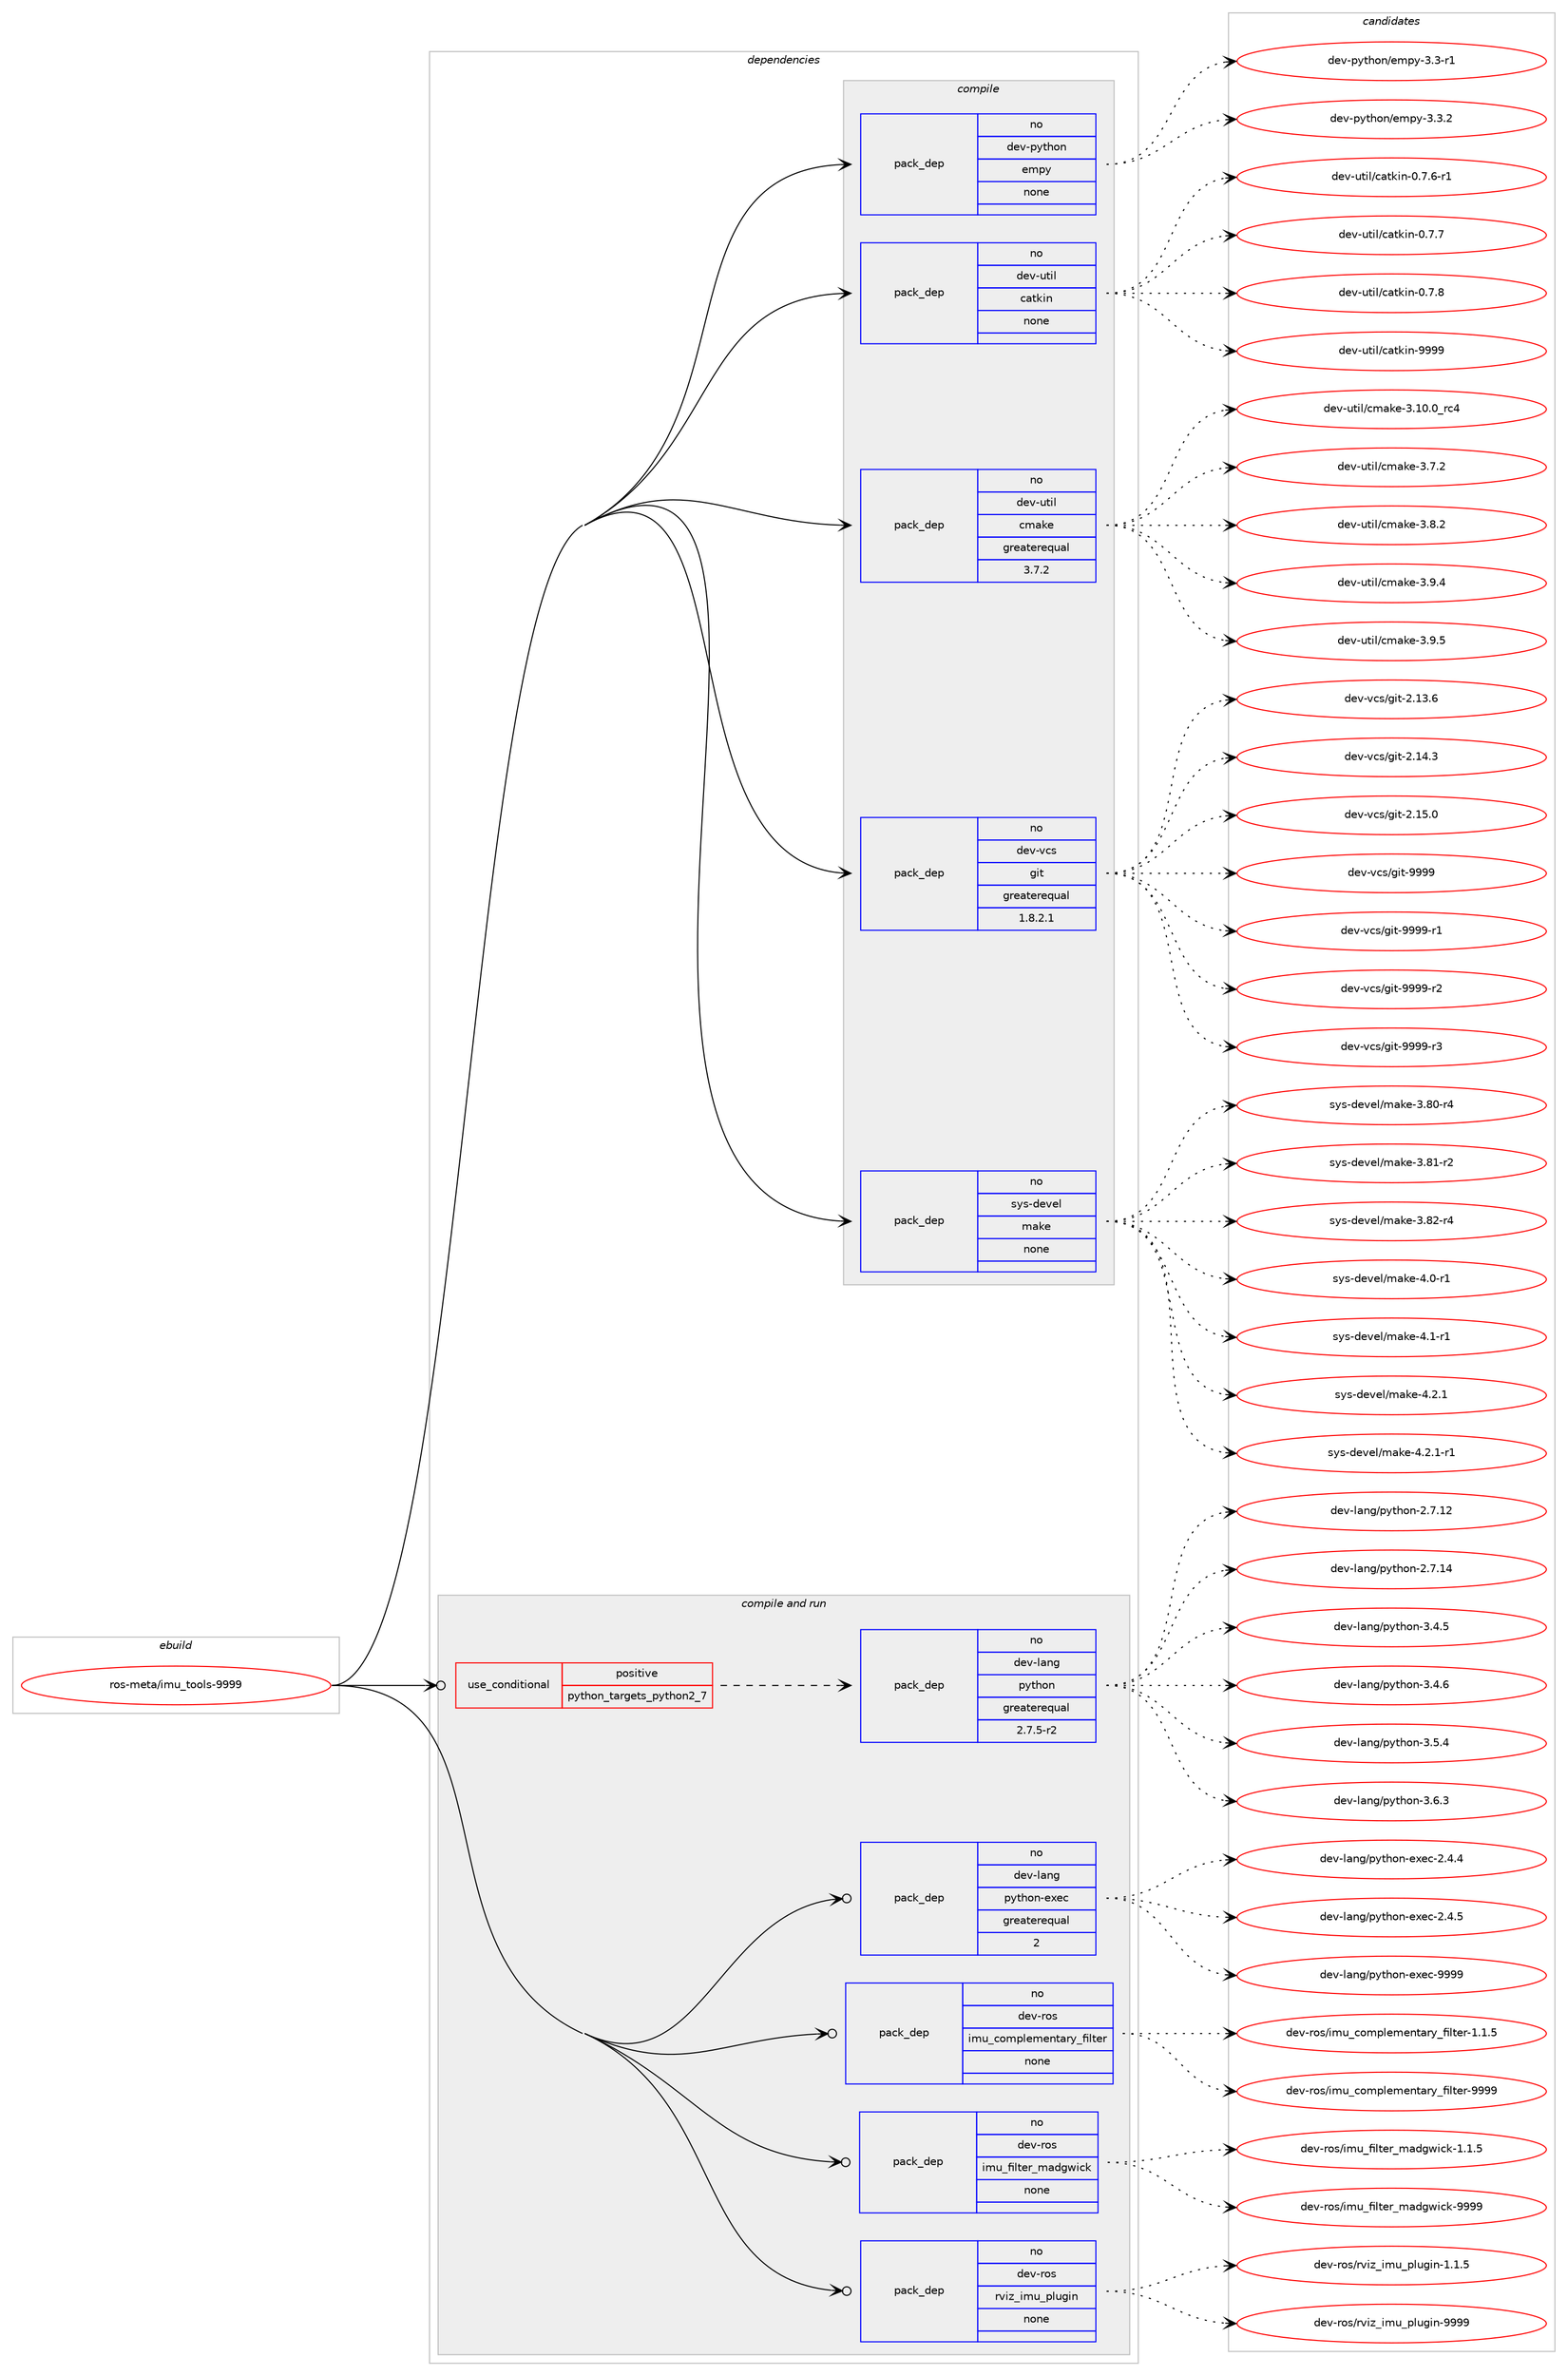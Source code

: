 digraph prolog {

# *************
# Graph options
# *************

newrank=true;
concentrate=true;
compound=true;
graph [rankdir=LR,fontname=Helvetica,fontsize=10,ranksep=1.5];#, ranksep=2.5, nodesep=0.2];
edge  [arrowhead=vee];
node  [fontname=Helvetica,fontsize=10];

# **********
# The ebuild
# **********

subgraph cluster_leftcol {
color=gray;
rank=same;
label=<<i>ebuild</i>>;
id [label="ros-meta/imu_tools-9999", color=red, width=4, href="../ros-meta/imu_tools-9999.svg"];
}

# ****************
# The dependencies
# ****************

subgraph cluster_midcol {
color=gray;
label=<<i>dependencies</i>>;
subgraph cluster_compile {
fillcolor="#eeeeee";
style=filled;
label=<<i>compile</i>>;
subgraph pack325152 {
dependency441801 [label=<<TABLE BORDER="0" CELLBORDER="1" CELLSPACING="0" CELLPADDING="4" WIDTH="220"><TR><TD ROWSPAN="6" CELLPADDING="30">pack_dep</TD></TR><TR><TD WIDTH="110">no</TD></TR><TR><TD>dev-python</TD></TR><TR><TD>empy</TD></TR><TR><TD>none</TD></TR><TR><TD></TD></TR></TABLE>>, shape=none, color=blue];
}
id:e -> dependency441801:w [weight=20,style="solid",arrowhead="vee"];
subgraph pack325153 {
dependency441802 [label=<<TABLE BORDER="0" CELLBORDER="1" CELLSPACING="0" CELLPADDING="4" WIDTH="220"><TR><TD ROWSPAN="6" CELLPADDING="30">pack_dep</TD></TR><TR><TD WIDTH="110">no</TD></TR><TR><TD>dev-util</TD></TR><TR><TD>catkin</TD></TR><TR><TD>none</TD></TR><TR><TD></TD></TR></TABLE>>, shape=none, color=blue];
}
id:e -> dependency441802:w [weight=20,style="solid",arrowhead="vee"];
subgraph pack325154 {
dependency441803 [label=<<TABLE BORDER="0" CELLBORDER="1" CELLSPACING="0" CELLPADDING="4" WIDTH="220"><TR><TD ROWSPAN="6" CELLPADDING="30">pack_dep</TD></TR><TR><TD WIDTH="110">no</TD></TR><TR><TD>dev-util</TD></TR><TR><TD>cmake</TD></TR><TR><TD>greaterequal</TD></TR><TR><TD>3.7.2</TD></TR></TABLE>>, shape=none, color=blue];
}
id:e -> dependency441803:w [weight=20,style="solid",arrowhead="vee"];
subgraph pack325155 {
dependency441804 [label=<<TABLE BORDER="0" CELLBORDER="1" CELLSPACING="0" CELLPADDING="4" WIDTH="220"><TR><TD ROWSPAN="6" CELLPADDING="30">pack_dep</TD></TR><TR><TD WIDTH="110">no</TD></TR><TR><TD>dev-vcs</TD></TR><TR><TD>git</TD></TR><TR><TD>greaterequal</TD></TR><TR><TD>1.8.2.1</TD></TR></TABLE>>, shape=none, color=blue];
}
id:e -> dependency441804:w [weight=20,style="solid",arrowhead="vee"];
subgraph pack325156 {
dependency441805 [label=<<TABLE BORDER="0" CELLBORDER="1" CELLSPACING="0" CELLPADDING="4" WIDTH="220"><TR><TD ROWSPAN="6" CELLPADDING="30">pack_dep</TD></TR><TR><TD WIDTH="110">no</TD></TR><TR><TD>sys-devel</TD></TR><TR><TD>make</TD></TR><TR><TD>none</TD></TR><TR><TD></TD></TR></TABLE>>, shape=none, color=blue];
}
id:e -> dependency441805:w [weight=20,style="solid",arrowhead="vee"];
}
subgraph cluster_compileandrun {
fillcolor="#eeeeee";
style=filled;
label=<<i>compile and run</i>>;
subgraph cond109000 {
dependency441806 [label=<<TABLE BORDER="0" CELLBORDER="1" CELLSPACING="0" CELLPADDING="4"><TR><TD ROWSPAN="3" CELLPADDING="10">use_conditional</TD></TR><TR><TD>positive</TD></TR><TR><TD>python_targets_python2_7</TD></TR></TABLE>>, shape=none, color=red];
subgraph pack325157 {
dependency441807 [label=<<TABLE BORDER="0" CELLBORDER="1" CELLSPACING="0" CELLPADDING="4" WIDTH="220"><TR><TD ROWSPAN="6" CELLPADDING="30">pack_dep</TD></TR><TR><TD WIDTH="110">no</TD></TR><TR><TD>dev-lang</TD></TR><TR><TD>python</TD></TR><TR><TD>greaterequal</TD></TR><TR><TD>2.7.5-r2</TD></TR></TABLE>>, shape=none, color=blue];
}
dependency441806:e -> dependency441807:w [weight=20,style="dashed",arrowhead="vee"];
}
id:e -> dependency441806:w [weight=20,style="solid",arrowhead="odotvee"];
subgraph pack325158 {
dependency441808 [label=<<TABLE BORDER="0" CELLBORDER="1" CELLSPACING="0" CELLPADDING="4" WIDTH="220"><TR><TD ROWSPAN="6" CELLPADDING="30">pack_dep</TD></TR><TR><TD WIDTH="110">no</TD></TR><TR><TD>dev-lang</TD></TR><TR><TD>python-exec</TD></TR><TR><TD>greaterequal</TD></TR><TR><TD>2</TD></TR></TABLE>>, shape=none, color=blue];
}
id:e -> dependency441808:w [weight=20,style="solid",arrowhead="odotvee"];
subgraph pack325159 {
dependency441809 [label=<<TABLE BORDER="0" CELLBORDER="1" CELLSPACING="0" CELLPADDING="4" WIDTH="220"><TR><TD ROWSPAN="6" CELLPADDING="30">pack_dep</TD></TR><TR><TD WIDTH="110">no</TD></TR><TR><TD>dev-ros</TD></TR><TR><TD>imu_complementary_filter</TD></TR><TR><TD>none</TD></TR><TR><TD></TD></TR></TABLE>>, shape=none, color=blue];
}
id:e -> dependency441809:w [weight=20,style="solid",arrowhead="odotvee"];
subgraph pack325160 {
dependency441810 [label=<<TABLE BORDER="0" CELLBORDER="1" CELLSPACING="0" CELLPADDING="4" WIDTH="220"><TR><TD ROWSPAN="6" CELLPADDING="30">pack_dep</TD></TR><TR><TD WIDTH="110">no</TD></TR><TR><TD>dev-ros</TD></TR><TR><TD>imu_filter_madgwick</TD></TR><TR><TD>none</TD></TR><TR><TD></TD></TR></TABLE>>, shape=none, color=blue];
}
id:e -> dependency441810:w [weight=20,style="solid",arrowhead="odotvee"];
subgraph pack325161 {
dependency441811 [label=<<TABLE BORDER="0" CELLBORDER="1" CELLSPACING="0" CELLPADDING="4" WIDTH="220"><TR><TD ROWSPAN="6" CELLPADDING="30">pack_dep</TD></TR><TR><TD WIDTH="110">no</TD></TR><TR><TD>dev-ros</TD></TR><TR><TD>rviz_imu_plugin</TD></TR><TR><TD>none</TD></TR><TR><TD></TD></TR></TABLE>>, shape=none, color=blue];
}
id:e -> dependency441811:w [weight=20,style="solid",arrowhead="odotvee"];
}
subgraph cluster_run {
fillcolor="#eeeeee";
style=filled;
label=<<i>run</i>>;
}
}

# **************
# The candidates
# **************

subgraph cluster_choices {
rank=same;
color=gray;
label=<<i>candidates</i>>;

subgraph choice325152 {
color=black;
nodesep=1;
choice1001011184511212111610411111047101109112121455146514511449 [label="dev-python/empy-3.3-r1", color=red, width=4,href="../dev-python/empy-3.3-r1.svg"];
choice1001011184511212111610411111047101109112121455146514650 [label="dev-python/empy-3.3.2", color=red, width=4,href="../dev-python/empy-3.3.2.svg"];
dependency441801:e -> choice1001011184511212111610411111047101109112121455146514511449:w [style=dotted,weight="100"];
dependency441801:e -> choice1001011184511212111610411111047101109112121455146514650:w [style=dotted,weight="100"];
}
subgraph choice325153 {
color=black;
nodesep=1;
choice100101118451171161051084799971161071051104548465546544511449 [label="dev-util/catkin-0.7.6-r1", color=red, width=4,href="../dev-util/catkin-0.7.6-r1.svg"];
choice10010111845117116105108479997116107105110454846554655 [label="dev-util/catkin-0.7.7", color=red, width=4,href="../dev-util/catkin-0.7.7.svg"];
choice10010111845117116105108479997116107105110454846554656 [label="dev-util/catkin-0.7.8", color=red, width=4,href="../dev-util/catkin-0.7.8.svg"];
choice100101118451171161051084799971161071051104557575757 [label="dev-util/catkin-9999", color=red, width=4,href="../dev-util/catkin-9999.svg"];
dependency441802:e -> choice100101118451171161051084799971161071051104548465546544511449:w [style=dotted,weight="100"];
dependency441802:e -> choice10010111845117116105108479997116107105110454846554655:w [style=dotted,weight="100"];
dependency441802:e -> choice10010111845117116105108479997116107105110454846554656:w [style=dotted,weight="100"];
dependency441802:e -> choice100101118451171161051084799971161071051104557575757:w [style=dotted,weight="100"];
}
subgraph choice325154 {
color=black;
nodesep=1;
choice1001011184511711610510847991099710710145514649484648951149952 [label="dev-util/cmake-3.10.0_rc4", color=red, width=4,href="../dev-util/cmake-3.10.0_rc4.svg"];
choice10010111845117116105108479910997107101455146554650 [label="dev-util/cmake-3.7.2", color=red, width=4,href="../dev-util/cmake-3.7.2.svg"];
choice10010111845117116105108479910997107101455146564650 [label="dev-util/cmake-3.8.2", color=red, width=4,href="../dev-util/cmake-3.8.2.svg"];
choice10010111845117116105108479910997107101455146574652 [label="dev-util/cmake-3.9.4", color=red, width=4,href="../dev-util/cmake-3.9.4.svg"];
choice10010111845117116105108479910997107101455146574653 [label="dev-util/cmake-3.9.5", color=red, width=4,href="../dev-util/cmake-3.9.5.svg"];
dependency441803:e -> choice1001011184511711610510847991099710710145514649484648951149952:w [style=dotted,weight="100"];
dependency441803:e -> choice10010111845117116105108479910997107101455146554650:w [style=dotted,weight="100"];
dependency441803:e -> choice10010111845117116105108479910997107101455146564650:w [style=dotted,weight="100"];
dependency441803:e -> choice10010111845117116105108479910997107101455146574652:w [style=dotted,weight="100"];
dependency441803:e -> choice10010111845117116105108479910997107101455146574653:w [style=dotted,weight="100"];
}
subgraph choice325155 {
color=black;
nodesep=1;
choice10010111845118991154710310511645504649514654 [label="dev-vcs/git-2.13.6", color=red, width=4,href="../dev-vcs/git-2.13.6.svg"];
choice10010111845118991154710310511645504649524651 [label="dev-vcs/git-2.14.3", color=red, width=4,href="../dev-vcs/git-2.14.3.svg"];
choice10010111845118991154710310511645504649534648 [label="dev-vcs/git-2.15.0", color=red, width=4,href="../dev-vcs/git-2.15.0.svg"];
choice1001011184511899115471031051164557575757 [label="dev-vcs/git-9999", color=red, width=4,href="../dev-vcs/git-9999.svg"];
choice10010111845118991154710310511645575757574511449 [label="dev-vcs/git-9999-r1", color=red, width=4,href="../dev-vcs/git-9999-r1.svg"];
choice10010111845118991154710310511645575757574511450 [label="dev-vcs/git-9999-r2", color=red, width=4,href="../dev-vcs/git-9999-r2.svg"];
choice10010111845118991154710310511645575757574511451 [label="dev-vcs/git-9999-r3", color=red, width=4,href="../dev-vcs/git-9999-r3.svg"];
dependency441804:e -> choice10010111845118991154710310511645504649514654:w [style=dotted,weight="100"];
dependency441804:e -> choice10010111845118991154710310511645504649524651:w [style=dotted,weight="100"];
dependency441804:e -> choice10010111845118991154710310511645504649534648:w [style=dotted,weight="100"];
dependency441804:e -> choice1001011184511899115471031051164557575757:w [style=dotted,weight="100"];
dependency441804:e -> choice10010111845118991154710310511645575757574511449:w [style=dotted,weight="100"];
dependency441804:e -> choice10010111845118991154710310511645575757574511450:w [style=dotted,weight="100"];
dependency441804:e -> choice10010111845118991154710310511645575757574511451:w [style=dotted,weight="100"];
}
subgraph choice325156 {
color=black;
nodesep=1;
choice11512111545100101118101108471099710710145514656484511452 [label="sys-devel/make-3.80-r4", color=red, width=4,href="../sys-devel/make-3.80-r4.svg"];
choice11512111545100101118101108471099710710145514656494511450 [label="sys-devel/make-3.81-r2", color=red, width=4,href="../sys-devel/make-3.81-r2.svg"];
choice11512111545100101118101108471099710710145514656504511452 [label="sys-devel/make-3.82-r4", color=red, width=4,href="../sys-devel/make-3.82-r4.svg"];
choice115121115451001011181011084710997107101455246484511449 [label="sys-devel/make-4.0-r1", color=red, width=4,href="../sys-devel/make-4.0-r1.svg"];
choice115121115451001011181011084710997107101455246494511449 [label="sys-devel/make-4.1-r1", color=red, width=4,href="../sys-devel/make-4.1-r1.svg"];
choice115121115451001011181011084710997107101455246504649 [label="sys-devel/make-4.2.1", color=red, width=4,href="../sys-devel/make-4.2.1.svg"];
choice1151211154510010111810110847109971071014552465046494511449 [label="sys-devel/make-4.2.1-r1", color=red, width=4,href="../sys-devel/make-4.2.1-r1.svg"];
dependency441805:e -> choice11512111545100101118101108471099710710145514656484511452:w [style=dotted,weight="100"];
dependency441805:e -> choice11512111545100101118101108471099710710145514656494511450:w [style=dotted,weight="100"];
dependency441805:e -> choice11512111545100101118101108471099710710145514656504511452:w [style=dotted,weight="100"];
dependency441805:e -> choice115121115451001011181011084710997107101455246484511449:w [style=dotted,weight="100"];
dependency441805:e -> choice115121115451001011181011084710997107101455246494511449:w [style=dotted,weight="100"];
dependency441805:e -> choice115121115451001011181011084710997107101455246504649:w [style=dotted,weight="100"];
dependency441805:e -> choice1151211154510010111810110847109971071014552465046494511449:w [style=dotted,weight="100"];
}
subgraph choice325157 {
color=black;
nodesep=1;
choice10010111845108971101034711212111610411111045504655464950 [label="dev-lang/python-2.7.12", color=red, width=4,href="../dev-lang/python-2.7.12.svg"];
choice10010111845108971101034711212111610411111045504655464952 [label="dev-lang/python-2.7.14", color=red, width=4,href="../dev-lang/python-2.7.14.svg"];
choice100101118451089711010347112121116104111110455146524653 [label="dev-lang/python-3.4.5", color=red, width=4,href="../dev-lang/python-3.4.5.svg"];
choice100101118451089711010347112121116104111110455146524654 [label="dev-lang/python-3.4.6", color=red, width=4,href="../dev-lang/python-3.4.6.svg"];
choice100101118451089711010347112121116104111110455146534652 [label="dev-lang/python-3.5.4", color=red, width=4,href="../dev-lang/python-3.5.4.svg"];
choice100101118451089711010347112121116104111110455146544651 [label="dev-lang/python-3.6.3", color=red, width=4,href="../dev-lang/python-3.6.3.svg"];
dependency441807:e -> choice10010111845108971101034711212111610411111045504655464950:w [style=dotted,weight="100"];
dependency441807:e -> choice10010111845108971101034711212111610411111045504655464952:w [style=dotted,weight="100"];
dependency441807:e -> choice100101118451089711010347112121116104111110455146524653:w [style=dotted,weight="100"];
dependency441807:e -> choice100101118451089711010347112121116104111110455146524654:w [style=dotted,weight="100"];
dependency441807:e -> choice100101118451089711010347112121116104111110455146534652:w [style=dotted,weight="100"];
dependency441807:e -> choice100101118451089711010347112121116104111110455146544651:w [style=dotted,weight="100"];
}
subgraph choice325158 {
color=black;
nodesep=1;
choice1001011184510897110103471121211161041111104510112010199455046524652 [label="dev-lang/python-exec-2.4.4", color=red, width=4,href="../dev-lang/python-exec-2.4.4.svg"];
choice1001011184510897110103471121211161041111104510112010199455046524653 [label="dev-lang/python-exec-2.4.5", color=red, width=4,href="../dev-lang/python-exec-2.4.5.svg"];
choice10010111845108971101034711212111610411111045101120101994557575757 [label="dev-lang/python-exec-9999", color=red, width=4,href="../dev-lang/python-exec-9999.svg"];
dependency441808:e -> choice1001011184510897110103471121211161041111104510112010199455046524652:w [style=dotted,weight="100"];
dependency441808:e -> choice1001011184510897110103471121211161041111104510112010199455046524653:w [style=dotted,weight="100"];
dependency441808:e -> choice10010111845108971101034711212111610411111045101120101994557575757:w [style=dotted,weight="100"];
}
subgraph choice325159 {
color=black;
nodesep=1;
choice100101118451141111154710510911795991111091121081011091011101169711412195102105108116101114454946494653 [label="dev-ros/imu_complementary_filter-1.1.5", color=red, width=4,href="../dev-ros/imu_complementary_filter-1.1.5.svg"];
choice1001011184511411111547105109117959911110911210810110910111011697114121951021051081161011144557575757 [label="dev-ros/imu_complementary_filter-9999", color=red, width=4,href="../dev-ros/imu_complementary_filter-9999.svg"];
dependency441809:e -> choice100101118451141111154710510911795991111091121081011091011101169711412195102105108116101114454946494653:w [style=dotted,weight="100"];
dependency441809:e -> choice1001011184511411111547105109117959911110911210810110910111011697114121951021051081161011144557575757:w [style=dotted,weight="100"];
}
subgraph choice325160 {
color=black;
nodesep=1;
choice100101118451141111154710510911795102105108116101114951099710010311910599107454946494653 [label="dev-ros/imu_filter_madgwick-1.1.5", color=red, width=4,href="../dev-ros/imu_filter_madgwick-1.1.5.svg"];
choice1001011184511411111547105109117951021051081161011149510997100103119105991074557575757 [label="dev-ros/imu_filter_madgwick-9999", color=red, width=4,href="../dev-ros/imu_filter_madgwick-9999.svg"];
dependency441810:e -> choice100101118451141111154710510911795102105108116101114951099710010311910599107454946494653:w [style=dotted,weight="100"];
dependency441810:e -> choice1001011184511411111547105109117951021051081161011149510997100103119105991074557575757:w [style=dotted,weight="100"];
}
subgraph choice325161 {
color=black;
nodesep=1;
choice10010111845114111115471141181051229510510911795112108117103105110454946494653 [label="dev-ros/rviz_imu_plugin-1.1.5", color=red, width=4,href="../dev-ros/rviz_imu_plugin-1.1.5.svg"];
choice100101118451141111154711411810512295105109117951121081171031051104557575757 [label="dev-ros/rviz_imu_plugin-9999", color=red, width=4,href="../dev-ros/rviz_imu_plugin-9999.svg"];
dependency441811:e -> choice10010111845114111115471141181051229510510911795112108117103105110454946494653:w [style=dotted,weight="100"];
dependency441811:e -> choice100101118451141111154711411810512295105109117951121081171031051104557575757:w [style=dotted,weight="100"];
}
}

}
